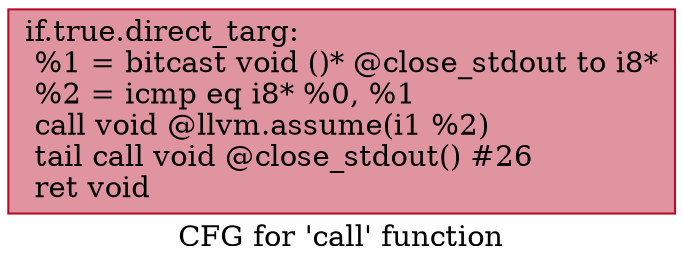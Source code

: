 digraph "CFG for 'call' function" {
	label="CFG for 'call' function";

	Node0x1618b30 [shape=record,color="#b70d28ff", style=filled, fillcolor="#b70d2870",label="{if.true.direct_targ:\l  %1 = bitcast void ()* @close_stdout to i8*\l  %2 = icmp eq i8* %0, %1\l  call void @llvm.assume(i1 %2)\l  tail call void @close_stdout() #26\l  ret void\l}"];
}
